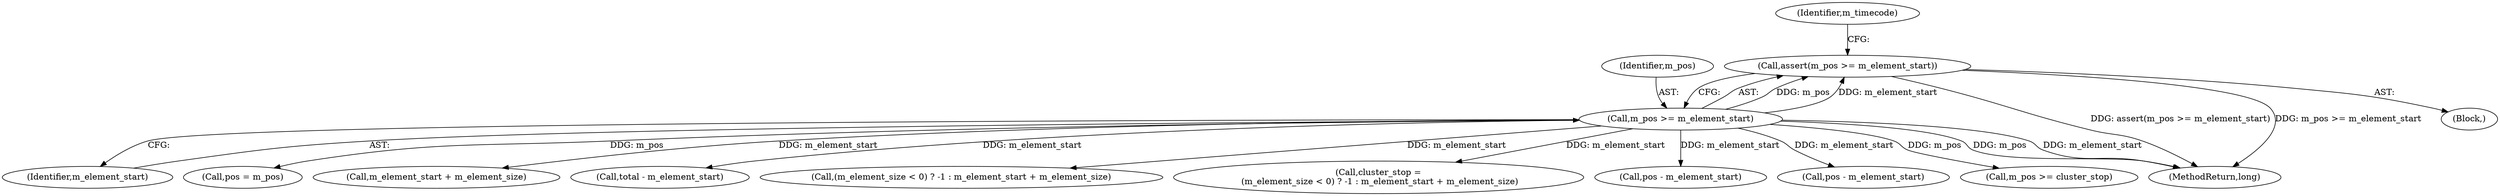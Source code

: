 digraph "0_Android_cc274e2abe8b2a6698a5c47d8aa4bb45f1f9538d_44@API" {
"1000135" [label="(Call,assert(m_pos >= m_element_start))"];
"1000136" [label="(Call,m_pos >= m_element_start)"];
"1000122" [label="(Block,)"];
"1000160" [label="(Call,m_pos >= cluster_stop)"];
"1000135" [label="(Call,assert(m_pos >= m_element_start))"];
"1000603" [label="(MethodReturn,long)"];
"1000138" [label="(Identifier,m_element_start)"];
"1000193" [label="(Call,pos = m_pos)"];
"1000152" [label="(Call,m_element_start + m_element_size)"];
"1000136" [label="(Call,m_pos >= m_element_start)"];
"1000457" [label="(Call,total - m_element_start)"];
"1000146" [label="(Call,(m_element_size < 0) ? -1 : m_element_start + m_element_size)"];
"1000144" [label="(Call,cluster_stop =\n (m_element_size < 0) ? -1 : m_element_start + m_element_size)"];
"1000137" [label="(Identifier,m_pos)"];
"1000141" [label="(Identifier,m_timecode)"];
"1000222" [label="(Call,pos - m_element_start)"];
"1000315" [label="(Call,pos - m_element_start)"];
"1000135" -> "1000122"  [label="AST: "];
"1000135" -> "1000136"  [label="CFG: "];
"1000136" -> "1000135"  [label="AST: "];
"1000141" -> "1000135"  [label="CFG: "];
"1000135" -> "1000603"  [label="DDG: assert(m_pos >= m_element_start)"];
"1000135" -> "1000603"  [label="DDG: m_pos >= m_element_start"];
"1000136" -> "1000135"  [label="DDG: m_pos"];
"1000136" -> "1000135"  [label="DDG: m_element_start"];
"1000136" -> "1000138"  [label="CFG: "];
"1000137" -> "1000136"  [label="AST: "];
"1000138" -> "1000136"  [label="AST: "];
"1000136" -> "1000603"  [label="DDG: m_element_start"];
"1000136" -> "1000603"  [label="DDG: m_pos"];
"1000136" -> "1000144"  [label="DDG: m_element_start"];
"1000136" -> "1000146"  [label="DDG: m_element_start"];
"1000136" -> "1000152"  [label="DDG: m_element_start"];
"1000136" -> "1000160"  [label="DDG: m_pos"];
"1000136" -> "1000193"  [label="DDG: m_pos"];
"1000136" -> "1000222"  [label="DDG: m_element_start"];
"1000136" -> "1000315"  [label="DDG: m_element_start"];
"1000136" -> "1000457"  [label="DDG: m_element_start"];
}
